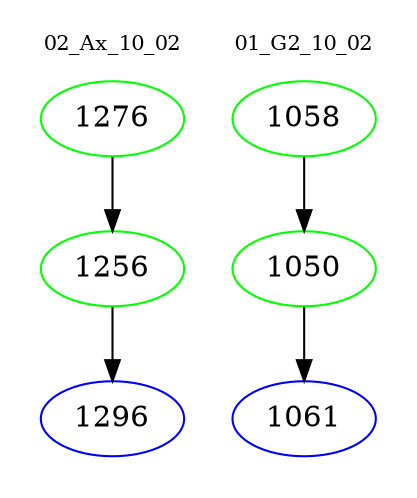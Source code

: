 digraph{
subgraph cluster_0 {
color = white
label = "02_Ax_10_02";
fontsize=10;
T0_1276 [label="1276", color="green"]
T0_1276 -> T0_1256 [color="black"]
T0_1256 [label="1256", color="green"]
T0_1256 -> T0_1296 [color="black"]
T0_1296 [label="1296", color="blue"]
}
subgraph cluster_1 {
color = white
label = "01_G2_10_02";
fontsize=10;
T1_1058 [label="1058", color="green"]
T1_1058 -> T1_1050 [color="black"]
T1_1050 [label="1050", color="green"]
T1_1050 -> T1_1061 [color="black"]
T1_1061 [label="1061", color="blue"]
}
}
